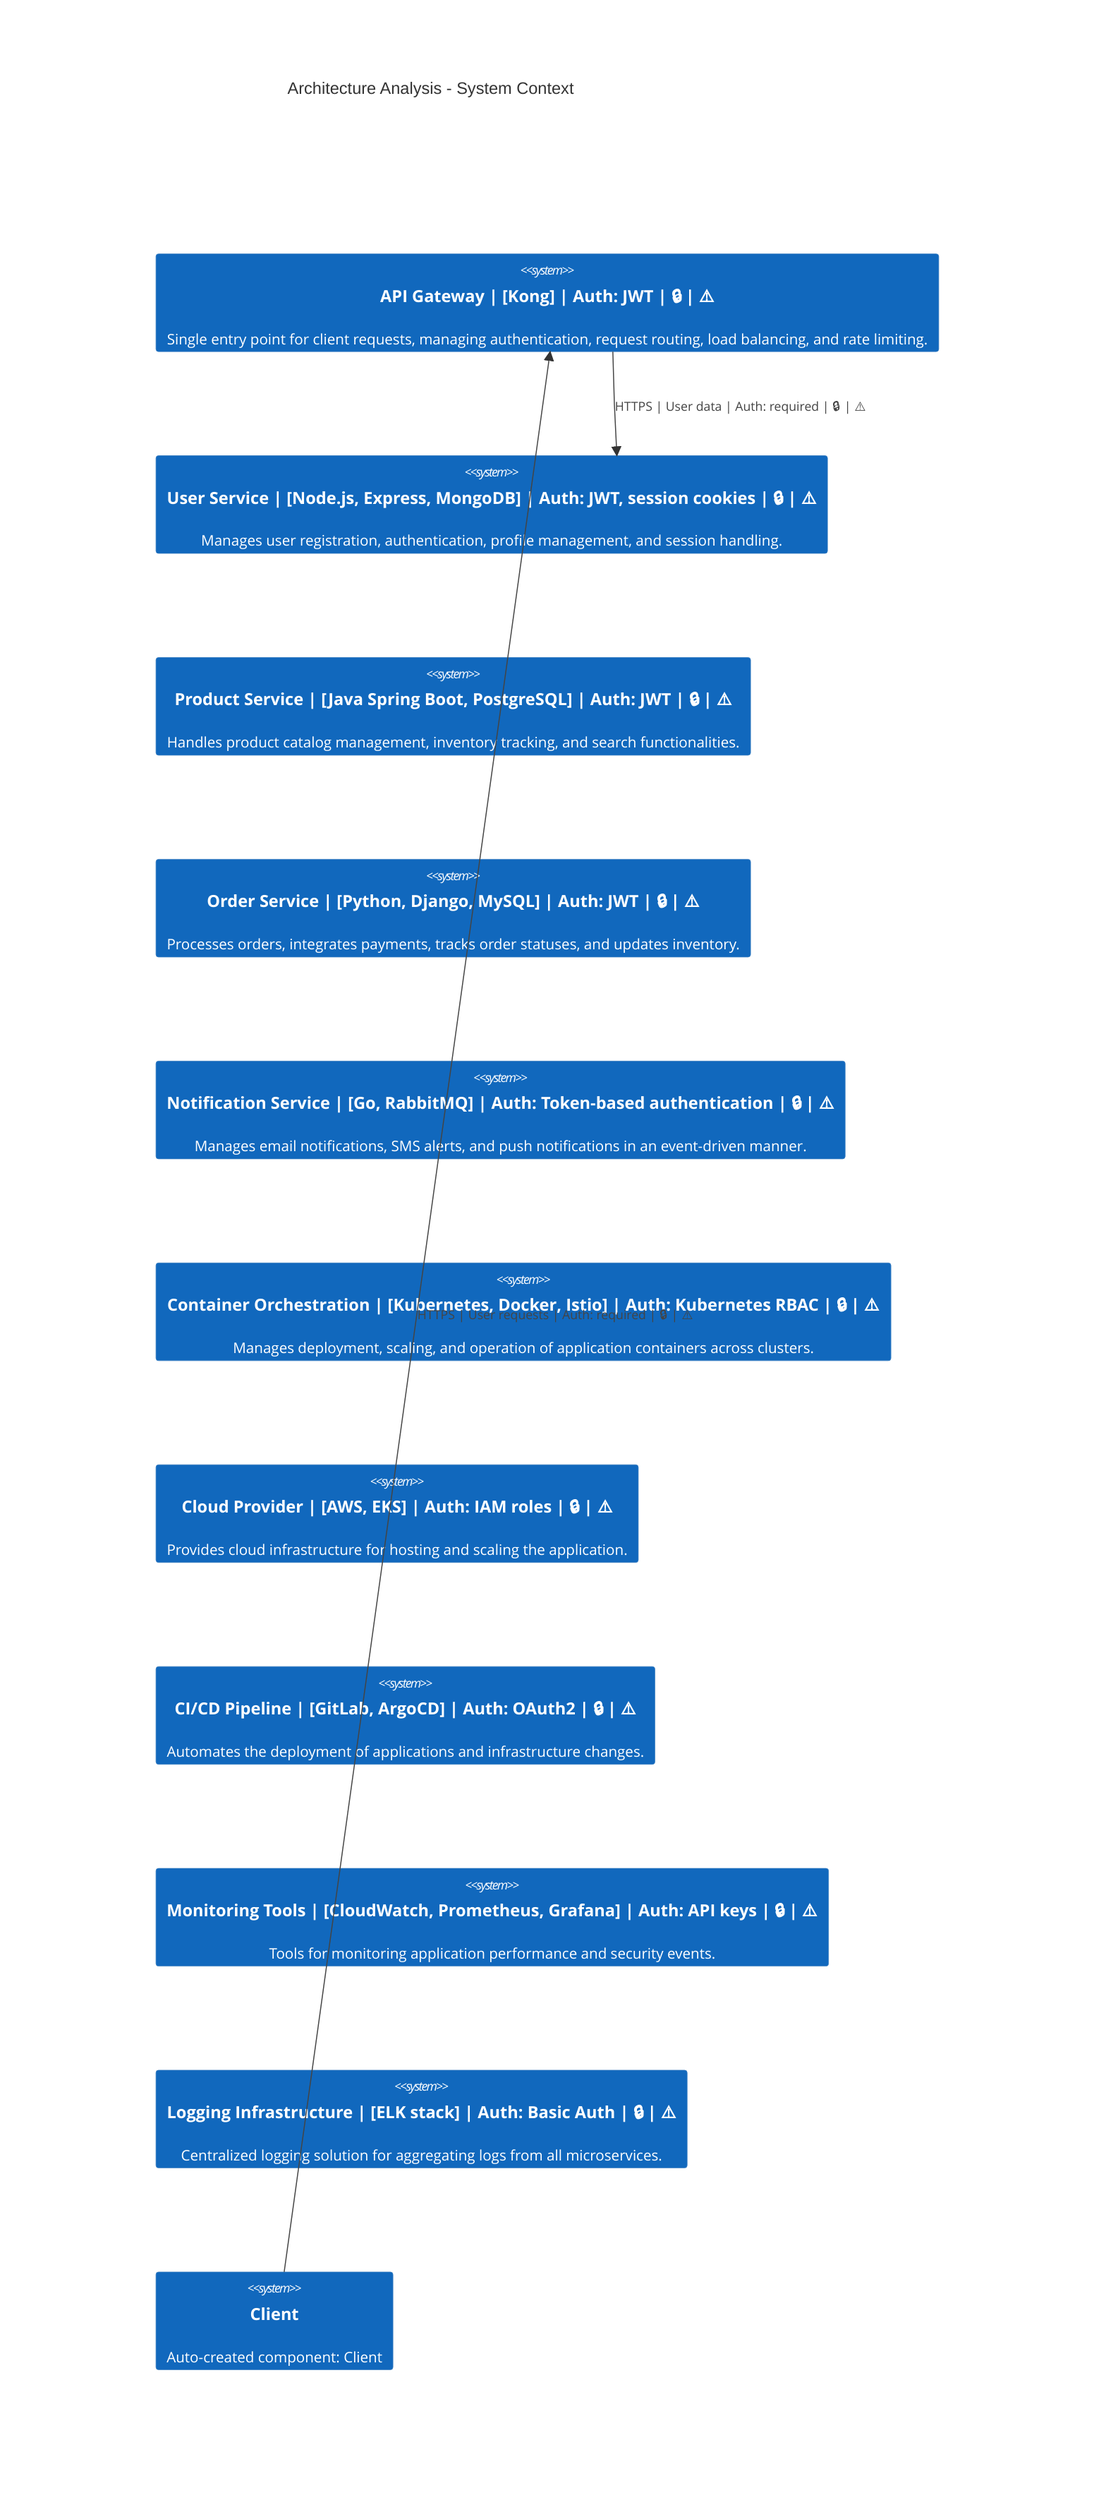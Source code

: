 C4Context
    title Architecture Analysis - System Context
    System(API_Gateway, "API Gateway | [Kong] | Auth: JWT | 🔒 | ⚠️", "Single entry point for client requests, managing authentication, request routing, load balancing, and rate limiting.")
    System(User_Service, "User Service | [Node.js, Express, MongoDB] | Auth: JWT, session cookies | 🔒 | ⚠️", "Manages user registration, authentication, profile management, and session handling.")
    System(Product_Service, "Product Service | [Java Spring Boot, PostgreSQL] | Auth: JWT | 🔒 | ⚠️", "Handles product catalog management, inventory tracking, and search functionalities.")
    System(Order_Service, "Order Service | [Python, Django, MySQL] | Auth: JWT | 🔒 | ⚠️", "Processes orders, integrates payments, tracks order statuses, and updates inventory.")
    System(Notification_Service, "Notification Service | [Go, RabbitMQ] | Auth: Token-based authentication | 🔒 | ⚠️", "Manages email notifications, SMS alerts, and push notifications in an event-driven manner.")
    System(Container_Orchestration, "Container Orchestration | [Kubernetes, Docker, Istio] | Auth: Kubernetes RBAC | 🔒 | ⚠️", "Manages deployment, scaling, and operation of application containers across clusters.")
    System(Cloud_Provider, "Cloud Provider | [AWS, EKS] | Auth: IAM roles | 🔒 | ⚠️", "Provides cloud infrastructure for hosting and scaling the application.")
    System(CI_CD_Pipeline, "CI/CD Pipeline | [GitLab, ArgoCD] | Auth: OAuth2 | 🔒 | ⚠️", "Automates the deployment of applications and infrastructure changes.")
    System(Monitoring_Tools, "Monitoring Tools | [CloudWatch, Prometheus, Grafana] | Auth: API keys | 🔒 | ⚠️", "Tools for monitoring application performance and security events.")
    System(Logging_Infrastructure, "Logging Infrastructure | [ELK stack] | Auth: Basic Auth | 🔒 | ⚠️", "Centralized logging solution for aggregating logs from all microservices.")
    System(Client, "Client", "Auto-created component: Client")

    Rel(Client, API_Gateway, "HTTPS | User requests | Auth: required | 🔒 | ⚠️")
    Rel(API_Gateway, User_Service, "HTTPS | User data | Auth: required | 🔒 | ⚠️")